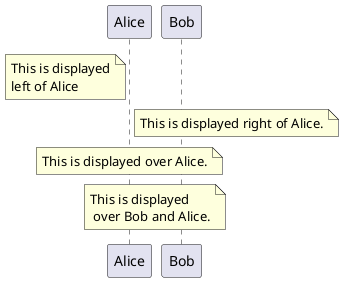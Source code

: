 {
  "sha1": "mn9iuicqj01dqyxrhw1zl4uadaqvapa",
  "insertion": {
    "when": "2024-06-03T18:59:35.445Z",
    "user": "plantuml@gmail.com"
  }
}
@startuml
participant Alice
participant Bob
note left of Alice
	This is displayed
	left of Alice
end note
note right of Alice: This is displayed right of Alice.
note over Alice: This is displayed over Alice.
note over Alice, Bob: This is displayed\n over Bob and Alice.
@enduml

